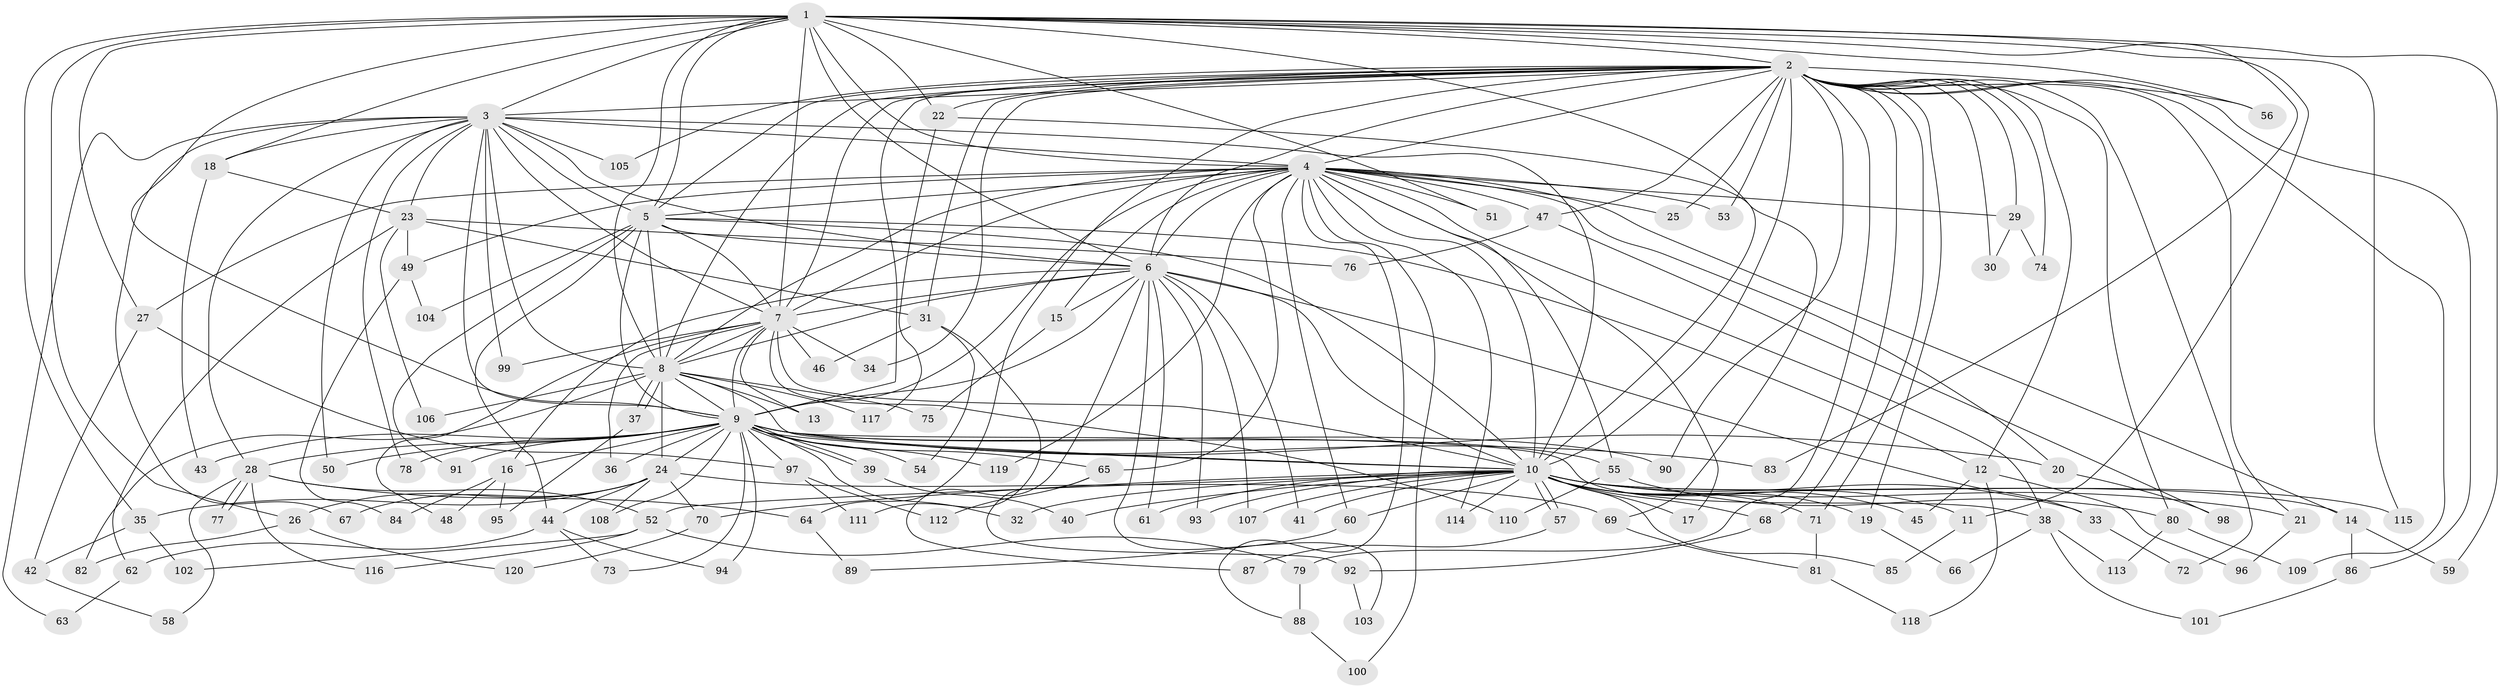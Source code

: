 // Generated by graph-tools (version 1.1) at 2025/34/03/09/25 02:34:58]
// undirected, 120 vertices, 265 edges
graph export_dot {
graph [start="1"]
  node [color=gray90,style=filled];
  1;
  2;
  3;
  4;
  5;
  6;
  7;
  8;
  9;
  10;
  11;
  12;
  13;
  14;
  15;
  16;
  17;
  18;
  19;
  20;
  21;
  22;
  23;
  24;
  25;
  26;
  27;
  28;
  29;
  30;
  31;
  32;
  33;
  34;
  35;
  36;
  37;
  38;
  39;
  40;
  41;
  42;
  43;
  44;
  45;
  46;
  47;
  48;
  49;
  50;
  51;
  52;
  53;
  54;
  55;
  56;
  57;
  58;
  59;
  60;
  61;
  62;
  63;
  64;
  65;
  66;
  67;
  68;
  69;
  70;
  71;
  72;
  73;
  74;
  75;
  76;
  77;
  78;
  79;
  80;
  81;
  82;
  83;
  84;
  85;
  86;
  87;
  88;
  89;
  90;
  91;
  92;
  93;
  94;
  95;
  96;
  97;
  98;
  99;
  100;
  101;
  102;
  103;
  104;
  105;
  106;
  107;
  108;
  109;
  110;
  111;
  112;
  113;
  114;
  115;
  116;
  117;
  118;
  119;
  120;
  1 -- 2;
  1 -- 3;
  1 -- 4;
  1 -- 5;
  1 -- 6;
  1 -- 7;
  1 -- 8;
  1 -- 9;
  1 -- 10;
  1 -- 11;
  1 -- 18;
  1 -- 22;
  1 -- 26;
  1 -- 27;
  1 -- 35;
  1 -- 51;
  1 -- 56;
  1 -- 59;
  1 -- 83;
  1 -- 115;
  2 -- 3;
  2 -- 4;
  2 -- 5;
  2 -- 6;
  2 -- 7;
  2 -- 8;
  2 -- 9;
  2 -- 10;
  2 -- 12;
  2 -- 19;
  2 -- 21;
  2 -- 22;
  2 -- 25;
  2 -- 29;
  2 -- 30;
  2 -- 31;
  2 -- 34;
  2 -- 47;
  2 -- 53;
  2 -- 56;
  2 -- 64;
  2 -- 68;
  2 -- 71;
  2 -- 72;
  2 -- 74;
  2 -- 79;
  2 -- 80;
  2 -- 86;
  2 -- 90;
  2 -- 105;
  2 -- 109;
  3 -- 4;
  3 -- 5;
  3 -- 6;
  3 -- 7;
  3 -- 8;
  3 -- 9;
  3 -- 10;
  3 -- 18;
  3 -- 23;
  3 -- 28;
  3 -- 50;
  3 -- 63;
  3 -- 67;
  3 -- 78;
  3 -- 99;
  3 -- 105;
  4 -- 5;
  4 -- 6;
  4 -- 7;
  4 -- 8;
  4 -- 9;
  4 -- 10;
  4 -- 14;
  4 -- 15;
  4 -- 17;
  4 -- 20;
  4 -- 25;
  4 -- 27;
  4 -- 29;
  4 -- 38;
  4 -- 47;
  4 -- 49;
  4 -- 51;
  4 -- 53;
  4 -- 55;
  4 -- 60;
  4 -- 65;
  4 -- 88;
  4 -- 100;
  4 -- 114;
  4 -- 119;
  5 -- 6;
  5 -- 7;
  5 -- 8;
  5 -- 9;
  5 -- 10;
  5 -- 12;
  5 -- 44;
  5 -- 91;
  5 -- 104;
  6 -- 7;
  6 -- 8;
  6 -- 9;
  6 -- 10;
  6 -- 15;
  6 -- 16;
  6 -- 33;
  6 -- 41;
  6 -- 61;
  6 -- 87;
  6 -- 93;
  6 -- 103;
  6 -- 107;
  7 -- 8;
  7 -- 9;
  7 -- 10;
  7 -- 13;
  7 -- 34;
  7 -- 36;
  7 -- 46;
  7 -- 48;
  7 -- 99;
  7 -- 110;
  8 -- 9;
  8 -- 10;
  8 -- 13;
  8 -- 24;
  8 -- 37;
  8 -- 37;
  8 -- 75;
  8 -- 82;
  8 -- 106;
  8 -- 117;
  9 -- 10;
  9 -- 16;
  9 -- 20;
  9 -- 24;
  9 -- 28;
  9 -- 32;
  9 -- 36;
  9 -- 38;
  9 -- 39;
  9 -- 39;
  9 -- 43;
  9 -- 50;
  9 -- 54;
  9 -- 55;
  9 -- 65;
  9 -- 73;
  9 -- 78;
  9 -- 83;
  9 -- 90;
  9 -- 91;
  9 -- 94;
  9 -- 97;
  9 -- 108;
  9 -- 119;
  10 -- 11;
  10 -- 14;
  10 -- 17;
  10 -- 19;
  10 -- 21;
  10 -- 32;
  10 -- 33;
  10 -- 40;
  10 -- 41;
  10 -- 45;
  10 -- 52;
  10 -- 57;
  10 -- 57;
  10 -- 60;
  10 -- 61;
  10 -- 68;
  10 -- 70;
  10 -- 71;
  10 -- 85;
  10 -- 93;
  10 -- 107;
  10 -- 114;
  10 -- 115;
  11 -- 85;
  12 -- 45;
  12 -- 96;
  12 -- 118;
  14 -- 59;
  14 -- 86;
  15 -- 75;
  16 -- 48;
  16 -- 84;
  16 -- 95;
  18 -- 23;
  18 -- 43;
  19 -- 66;
  20 -- 98;
  21 -- 96;
  22 -- 69;
  22 -- 117;
  23 -- 31;
  23 -- 49;
  23 -- 62;
  23 -- 76;
  23 -- 106;
  24 -- 26;
  24 -- 35;
  24 -- 44;
  24 -- 67;
  24 -- 69;
  24 -- 70;
  24 -- 108;
  26 -- 82;
  26 -- 120;
  27 -- 42;
  27 -- 97;
  28 -- 52;
  28 -- 58;
  28 -- 64;
  28 -- 77;
  28 -- 77;
  28 -- 116;
  29 -- 30;
  29 -- 74;
  31 -- 46;
  31 -- 54;
  31 -- 111;
  33 -- 72;
  35 -- 42;
  35 -- 102;
  37 -- 95;
  38 -- 66;
  38 -- 101;
  38 -- 113;
  39 -- 40;
  42 -- 58;
  44 -- 62;
  44 -- 73;
  44 -- 94;
  47 -- 76;
  47 -- 98;
  49 -- 84;
  49 -- 104;
  52 -- 79;
  52 -- 102;
  52 -- 116;
  55 -- 80;
  55 -- 110;
  57 -- 87;
  60 -- 89;
  62 -- 63;
  64 -- 89;
  65 -- 92;
  65 -- 112;
  68 -- 92;
  69 -- 81;
  70 -- 120;
  71 -- 81;
  79 -- 88;
  80 -- 109;
  80 -- 113;
  81 -- 118;
  86 -- 101;
  88 -- 100;
  92 -- 103;
  97 -- 111;
  97 -- 112;
}
